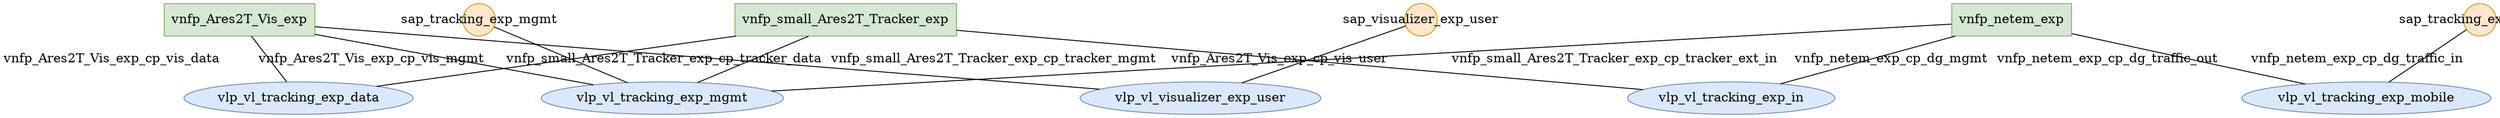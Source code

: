 strict graph G {
  splines=false;
  overlap=false;
  mindist=0.5;
  -1874275603 [ label="vnfp_small_Ares2T_Tracker_exp" shape="box" style="filled" fillcolor="#d5e8d4" color="#82b366" ];
  1392640733 [ label="vnfp_Ares2T_Vis_exp" shape="box" style="filled" fillcolor="#d5e8d4" color="#82b366" ];
  -793362586 [ label="vnfp_netem_exp" shape="box" style="filled" fillcolor="#d5e8d4" color="#82b366" ];
  -227812888 [ label="vlp_vl_tracking_exp_mobile" shape="oval" style="filled" fillcolor="#dae8fc" color="#6c8ebf" ];
  -1971191929 [ label="vlp_vl_tracking_exp_mgmt" shape="oval" style="filled" fillcolor="#dae8fc" color="#6c8ebf" ];
  1008003435 [ label="vlp_vl_tracking_exp_in" shape="oval" style="filled" fillcolor="#dae8fc" color="#6c8ebf" ];
  -1971465616 [ label="vlp_vl_tracking_exp_data" shape="oval" style="filled" fillcolor="#dae8fc" color="#6c8ebf" ];
  1542916426 [ label="vlp_vl_visualizer_exp_user" shape="oval" style="filled" fillcolor="#dae8fc" color="#6c8ebf" ];
  142347183 [ label="sap_tracking_exp_mobile" shape="circle" style="filled" fillcolor="#ffe6cc" color="#d79b00" fixedsize="true" ];
  1823602446 [ label="sap_tracking_exp_mgmt" shape="circle" style="filled" fillcolor="#ffe6cc" color="#d79b00" fixedsize="true" ];
  1913076497 [ label="sap_visualizer_exp_user" shape="circle" style="filled" fillcolor="#ffe6cc" color="#d79b00" fixedsize="true" ];
  -1874275603 -- 1008003435 [ label="vnfp_small_Ares2T_Tracker_exp_cp_tracker_ext_in" ];
  -1874275603 -- -1971465616 [ label="vnfp_small_Ares2T_Tracker_exp_cp_tracker_data" ];
  -1874275603 -- -1971191929 [ label="vnfp_small_Ares2T_Tracker_exp_cp_tracker_mgmt" ];
  1392640733 -- -1971465616 [ label="vnfp_Ares2T_Vis_exp_cp_vis_data" ];
  1392640733 -- -1971191929 [ label="vnfp_Ares2T_Vis_exp_cp_vis_mgmt" ];
  1392640733 -- 1542916426 [ label="vnfp_Ares2T_Vis_exp_cp_vis_user" ];
  -793362586 -- 1008003435 [ label="vnfp_netem_exp_cp_dg_traffic_out" ];
  -793362586 -- -1971191929 [ label="vnfp_netem_exp_cp_dg_mgmt" ];
  -793362586 -- -227812888 [ label="vnfp_netem_exp_cp_dg_traffic_in" ];
  142347183 -- -227812888 [ label="" ];
  1823602446 -- -1971191929 [ label="" ];
  1913076497 -- 1542916426 [ label="" ];
}
